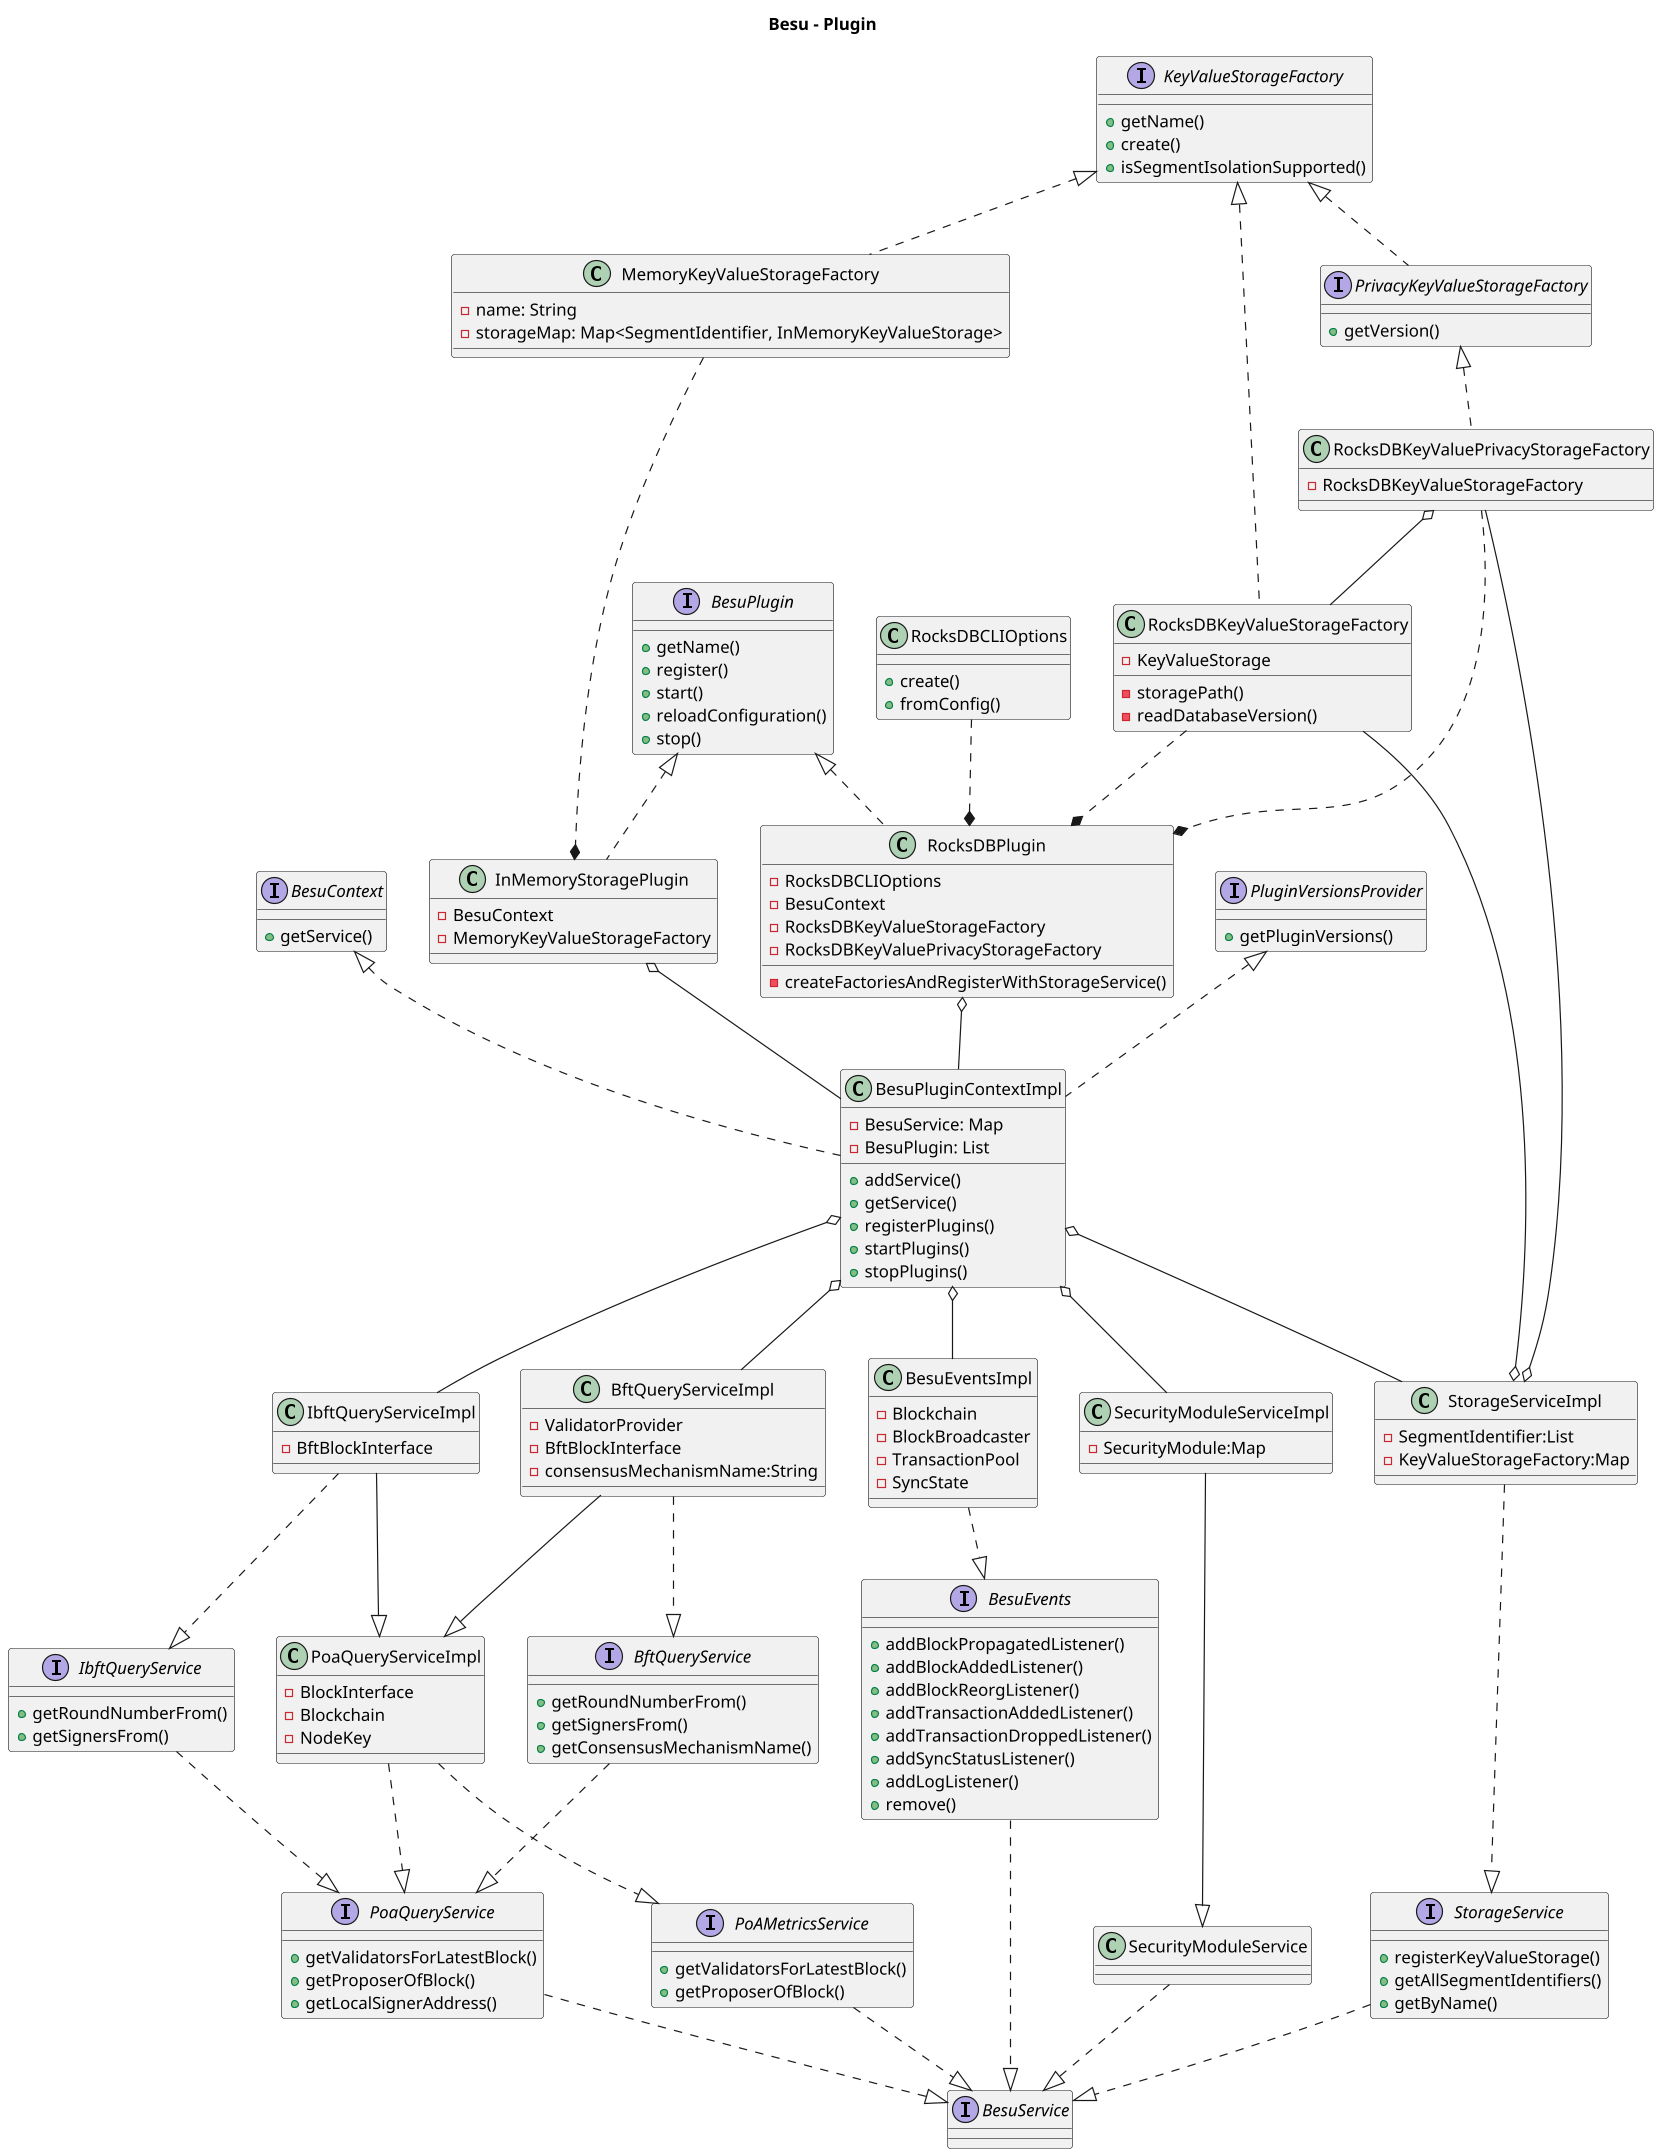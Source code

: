 @startuml

title "Besu - Plugin"
scale 1.2


BesuContext <|.. BesuPluginContextImpl
PluginVersionsProvider <|.. BesuPluginContextImpl

interface PluginVersionsProvider {
    +getPluginVersions()
}

interface BesuContext {
    +getService()
}

class BesuPluginContextImpl {
    -BesuService: Map
    -BesuPlugin: List
    +addService()
    +getService()
    +registerPlugins()
    +startPlugins()
    +stopPlugins()
}

interface BesuPlugin {
    +getName()
    +register()
    +start()
    +reloadConfiguration()
    +stop()
}

class RocksDBCLIOptions { 
    +create()
    +fromConfig()
}

interface KeyValueStorageFactory {
    +getName()
    +create()
    +isSegmentIsolationSupported()
}

interface PrivacyKeyValueStorageFactory {
    +getVersion()
}
KeyValueStorageFactory <|.. PrivacyKeyValueStorageFactory

class RocksDBKeyValueStorageFactory {
    -KeyValueStorage
    -storagePath()
    -readDatabaseVersion()
}
KeyValueStorageFactory <|.. RocksDBKeyValueStorageFactory

class RocksDBKeyValuePrivacyStorageFactory {
    -RocksDBKeyValueStorageFactory
}
RocksDBKeyValuePrivacyStorageFactory o-- RocksDBKeyValueStorageFactory
PrivacyKeyValueStorageFactory <|.. RocksDBKeyValuePrivacyStorageFactory

class RocksDBPlugin {
    -RocksDBCLIOptions
    -BesuContext
    -RocksDBKeyValueStorageFactory
    -RocksDBKeyValuePrivacyStorageFactory
    -createFactoriesAndRegisterWithStorageService()
}

class MemoryKeyValueStorageFactory {
    -name: String
    -storageMap: Map<SegmentIdentifier, InMemoryKeyValueStorage>
}
KeyValueStorageFactory <|.. MemoryKeyValueStorageFactory

class InMemoryStoragePlugin {
    -BesuContext
    -MemoryKeyValueStorageFactory
}

interface BesuService {
}

BesuPlugin <|.. RocksDBPlugin
BesuPlugin <|.. InMemoryStoragePlugin

RocksDBCLIOptions ..* RocksDBPlugin
RocksDBKeyValueStorageFactory ..* RocksDBPlugin
RocksDBKeyValuePrivacyStorageFactory ..* RocksDBPlugin

MemoryKeyValueStorageFactory ..* InMemoryStoragePlugin


RocksDBPlugin o-- BesuPluginContextImpl
InMemoryStoragePlugin o-- BesuPluginContextImpl


class SecurityModuleServiceImpl {
    -SecurityModule:Map
}

SecurityModuleService ..|> BesuService
SecurityModuleServiceImpl --|> SecurityModuleService
BesuPluginContextImpl o-- SecurityModuleServiceImpl

interface StorageService {
    +registerKeyValueStorage()
    +getAllSegmentIdentifiers()
    +getByName()
}

class StorageServiceImpl {
    -SegmentIdentifier:List
    -KeyValueStorageFactory:Map
}

StorageService ..|> BesuService
StorageServiceImpl ..|> StorageService
BesuPluginContextImpl o-- StorageServiceImpl
RocksDBKeyValueStorageFactory --o StorageServiceImpl
RocksDBKeyValuePrivacyStorageFactory --o StorageServiceImpl


interface BesuEvents {
    +addBlockPropagatedListener()
    +addBlockAddedListener()
    +addBlockReorgListener()
    +addTransactionAddedListener()
    +addTransactionDroppedListener()
    +addSyncStatusListener()
    +addLogListener()
    +remove()
}
class BesuEventsImpl {
    -Blockchain
    -BlockBroadcaster
    -TransactionPool
    -SyncState
}
BesuEvents ..|> BesuService
BesuEventsImpl ..|> BesuEvents
BesuPluginContextImpl o-- BesuEventsImpl



interface PoAMetricsService {
    +getValidatorsForLatestBlock()
    +getProposerOfBlock()
}
PoAMetricsService ..|> BesuService
interface PoaQueryService {
    +getValidatorsForLatestBlock()
    +getProposerOfBlock()
    +getLocalSignerAddress()
}
PoaQueryService ..|> BesuService
class PoaQueryServiceImpl {
    -BlockInterface
    -Blockchain
    -NodeKey
}
PoaQueryServiceImpl ..|> PoAMetricsService
PoaQueryServiceImpl ..|> PoaQueryService

interface IbftQueryService {
    +getRoundNumberFrom()
    +getSignersFrom()
}
IbftQueryService ..|> PoaQueryService

class IbftQueryServiceImpl {
    -BftBlockInterface
}
IbftQueryServiceImpl ..|> IbftQueryService
IbftQueryServiceImpl --|> PoaQueryServiceImpl
BesuPluginContextImpl o-- IbftQueryServiceImpl

interface BftQueryService {
    +getRoundNumberFrom()
    +getSignersFrom()
    +getConsensusMechanismName()
}
class BftQueryServiceImpl {
    -ValidatorProvider
    -BftBlockInterface
    -consensusMechanismName:String
}
BftQueryService ..|> PoaQueryService
BftQueryServiceImpl ..|> BftQueryService
BftQueryServiceImpl --|> PoaQueryServiceImpl
BesuPluginContextImpl o-- BftQueryServiceImpl

@enduml